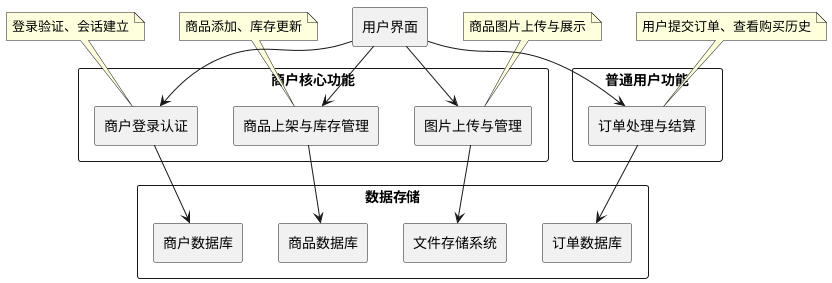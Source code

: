 @startuml
skinparam componentStyle rectangle
top to bottom direction

[用户界面] as user_interface

rectangle "普通用户功能" {
  [订单处理与结算] as order_process
}

note top of order_process
  用户提交订单、查看购买历史
end note

rectangle "商户核心功能" {
  [商户登录认证] as merchant_login
  [商品上架与库存管理] as product_stock
  [图片上传与管理] as image_management
}

note top of merchant_login
  登录验证、会话建立
end note

note top of product_stock
  商品添加、库存更新
end note

note top of image_management
  商品图片上传与展示
end note

rectangle "数据存储" {
  [商户数据库] as merchant_db
  [商品数据库] as product_db
  [订单数据库] as order_db
  [文件存储系统] as file_system
}

user_interface --> order_process
user_interface --> merchant_login
user_interface --> product_stock
user_interface --> image_management

order_process --> order_db

merchant_login --> merchant_db
product_stock --> product_db
image_management --> file_system

'title 图X 商户子系统（角色分离版）
@enduml
